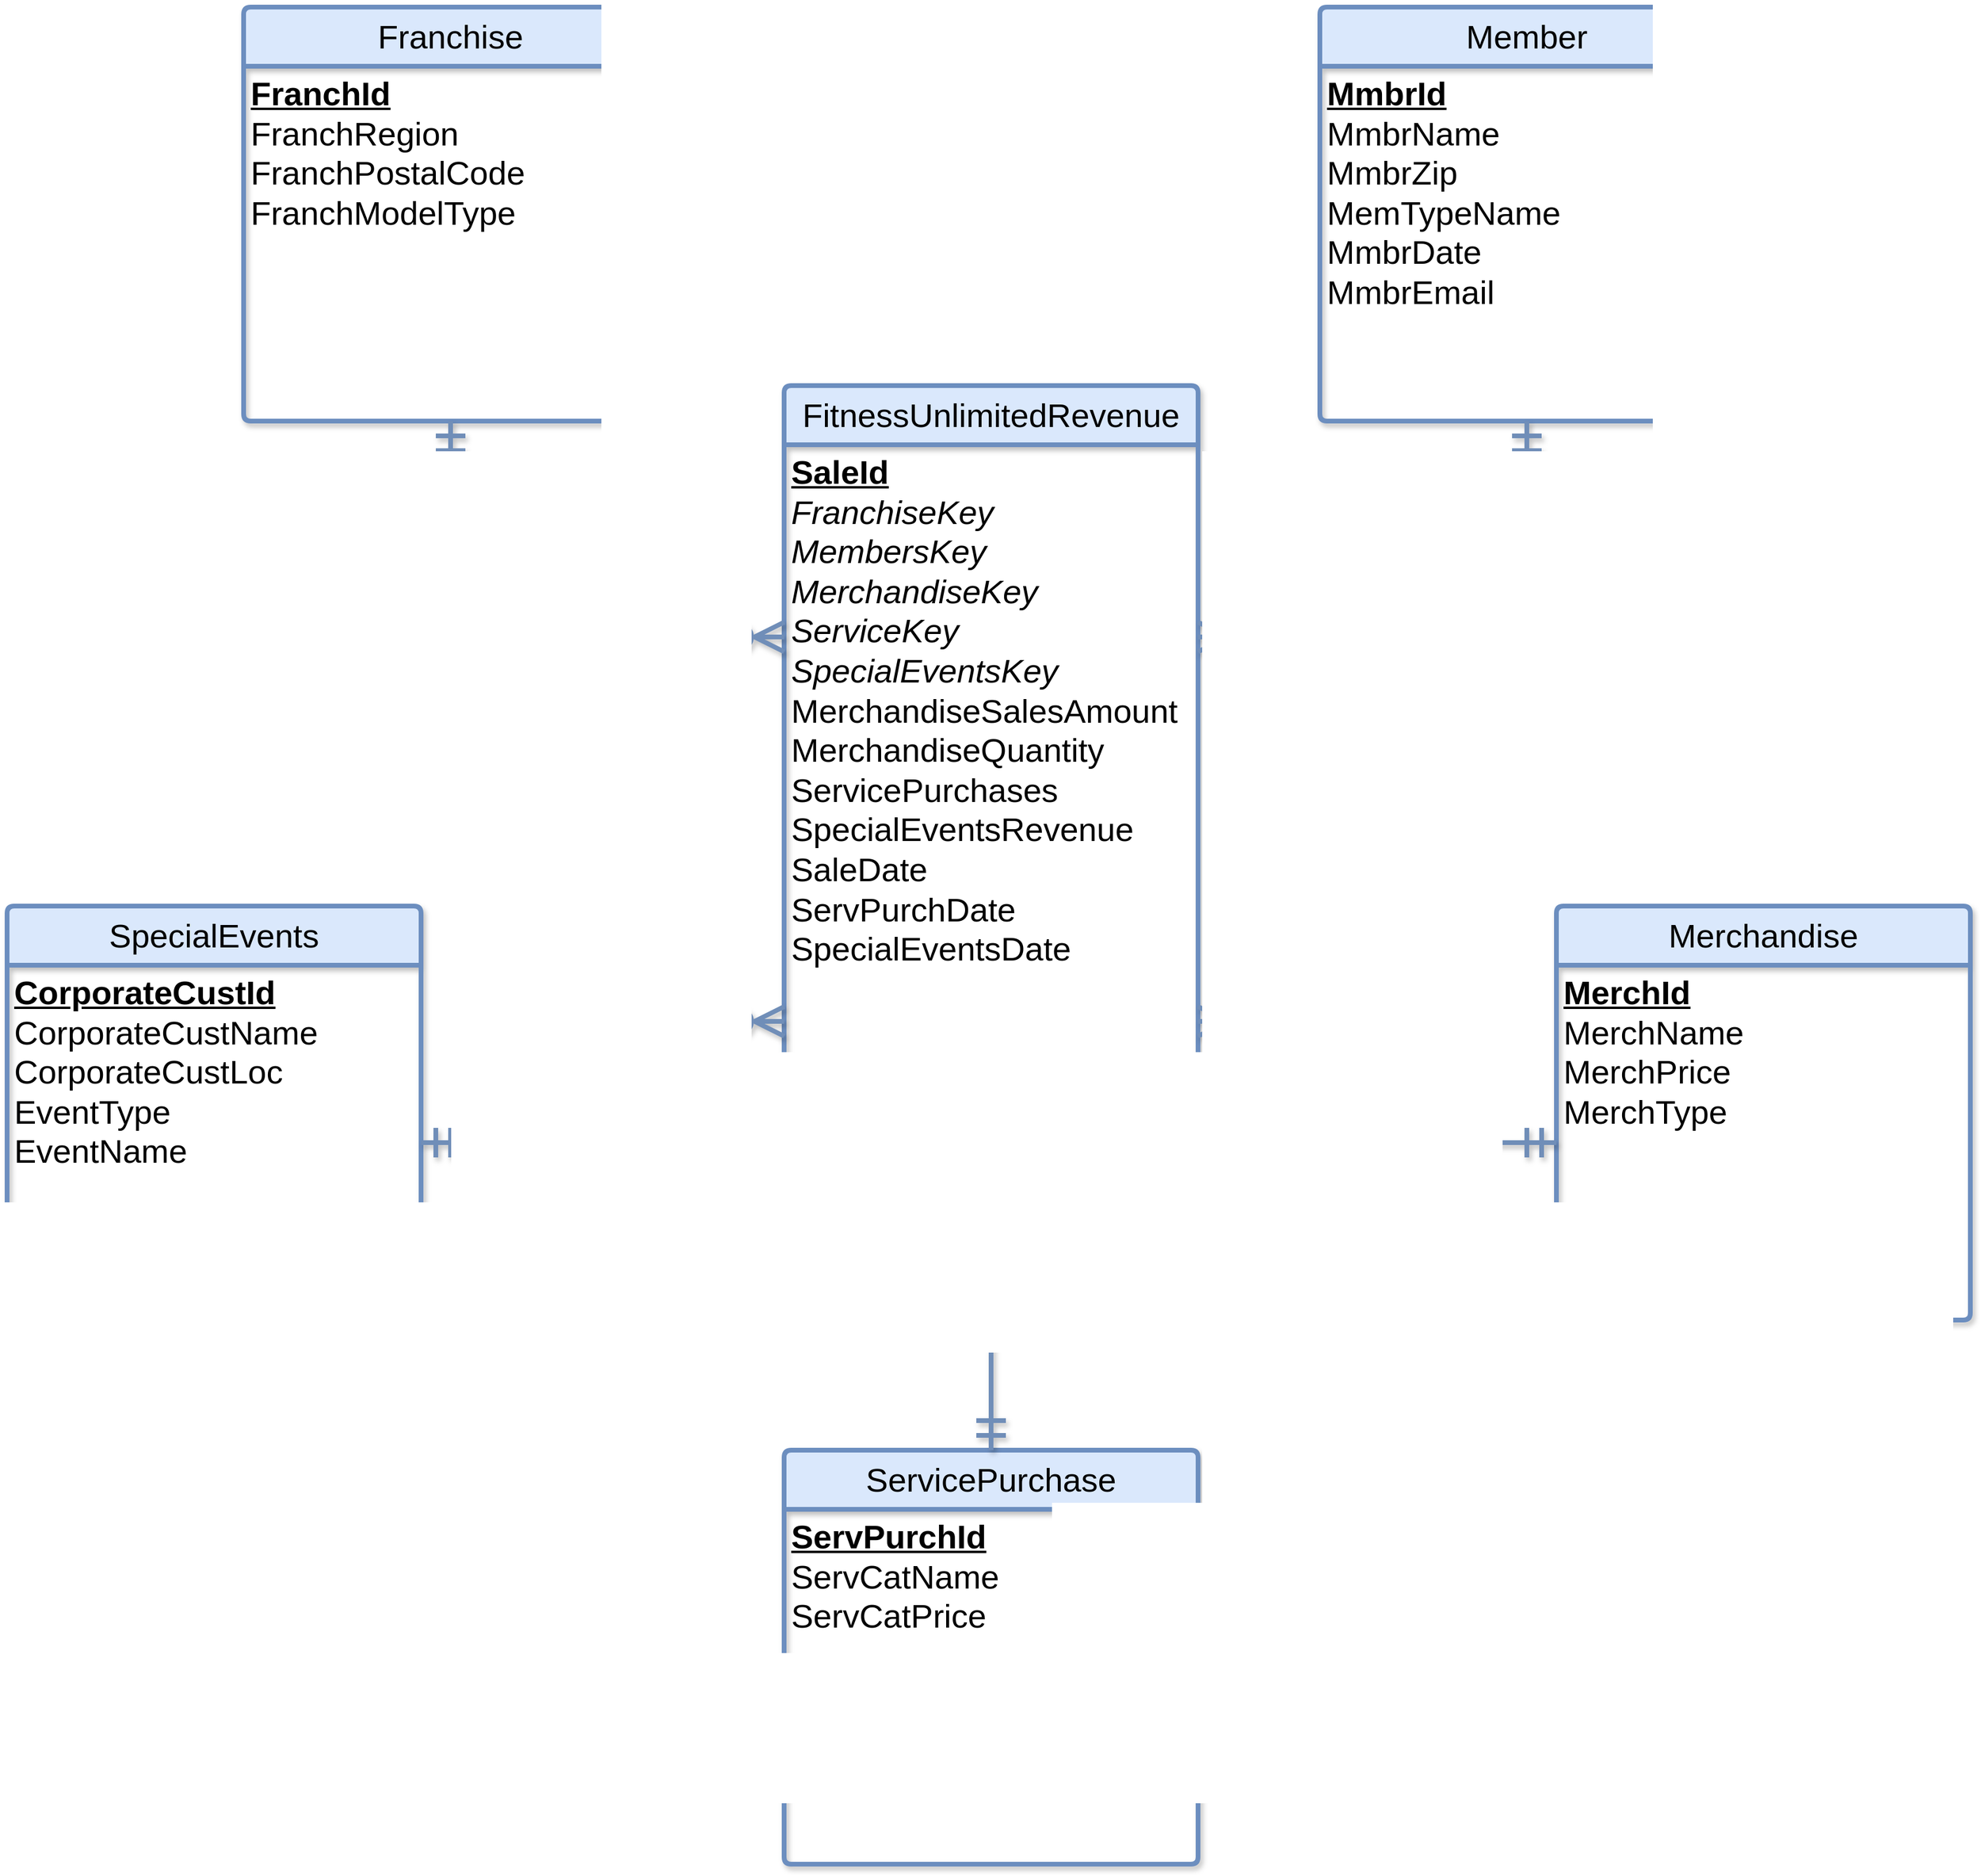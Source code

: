 <mxfile version="24.7.1" type="github">
  <diagram name="Page-1" id="iT9DaIpaGJqp6n3xvXlG">
    <mxGraphModel dx="5809" dy="1747" grid="1" gridSize="10" guides="1" tooltips="1" connect="1" arrows="1" fold="1" page="1" pageScale="1" pageWidth="1200" pageHeight="1600" math="0" shadow="0">
      <root>
        <mxCell id="0" />
        <mxCell id="1" parent="0" />
        <mxCell id="ycTeAINh5T_Rmf09A5X7-1" value="FitnessUnlimitedRevenue" style="swimlane;childLayout=stackLayout;horizontal=1;startSize=50;horizontalStack=0;rounded=1;fontSize=28;fontStyle=0;strokeWidth=4;resizeParent=0;resizeLast=1;shadow=1;dashed=0;align=center;arcSize=4;whiteSpace=wrap;html=1;fillColor=#dae8fc;strokeColor=#6c8ebf;perimeterSpacing=0;" vertex="1" parent="1">
          <mxGeometry x="427" y="410" width="350" height="700" as="geometry" />
        </mxCell>
        <mxCell id="ycTeAINh5T_Rmf09A5X7-2" value="&lt;div&gt;&lt;b style=&quot;&quot;&gt;&lt;u style=&quot;&quot;&gt;SaleId&lt;/u&gt;&lt;/b&gt;&lt;/div&gt;&lt;i&gt;FranchiseKey&lt;/i&gt;&lt;div&gt;&lt;i&gt;MembersKey&lt;/i&gt;&lt;i&gt;&lt;br&gt;&lt;/i&gt;&lt;div&gt;&lt;i&gt;MerchandiseKey&lt;/i&gt;&lt;/div&gt;&lt;div&gt;&lt;i&gt;ServiceKey&lt;/i&gt;&lt;/div&gt;&lt;div&gt;&lt;i&gt;SpecialEventsKey&lt;/i&gt;&lt;/div&gt;&lt;div&gt;MerchandiseSalesAmount&lt;/div&gt;&lt;div&gt;MerchandiseQuantity&lt;/div&gt;&lt;div&gt;ServicePurchases&lt;/div&gt;&lt;div&gt;SpecialEventsRevenue&lt;/div&gt;&lt;div&gt;SaleDate&lt;/div&gt;&lt;div&gt;ServPurchDate&lt;/div&gt;&lt;div&gt;SpecialEventsDate&lt;br&gt;&lt;div style=&quot;font-size: 27px;&quot;&gt;&lt;br&gt;&lt;/div&gt;&lt;/div&gt;&lt;/div&gt;" style="align=left;strokeColor=none;fillColor=none;spacingLeft=4;fontSize=28;verticalAlign=top;resizable=0;rotatable=0;part=1;html=1;" vertex="1" parent="ycTeAINh5T_Rmf09A5X7-1">
          <mxGeometry y="50" width="350" height="650" as="geometry" />
        </mxCell>
        <mxCell id="ycTeAINh5T_Rmf09A5X7-3" value="SpecialEvents" style="swimlane;childLayout=stackLayout;horizontal=1;startSize=50;horizontalStack=0;rounded=1;fontSize=28;fontStyle=0;strokeWidth=4;resizeParent=0;resizeLast=1;shadow=1;dashed=0;align=center;arcSize=4;whiteSpace=wrap;html=1;fillColor=#dae8fc;strokeColor=#6c8ebf;perimeterSpacing=0;" vertex="1" parent="1">
          <mxGeometry x="-230" y="850" width="350" height="350" as="geometry" />
        </mxCell>
        <mxCell id="ycTeAINh5T_Rmf09A5X7-4" value="&lt;div style=&quot;font-size: 28px;&quot;&gt;&lt;b&gt;&lt;u&gt;CorporateCustId&lt;/u&gt;&lt;/b&gt;&lt;/div&gt;&lt;div style=&quot;font-size: 28px;&quot;&gt;CorporateCustName&lt;/div&gt;&lt;div style=&quot;font-size: 28px;&quot;&gt;CorporateCustLoc&lt;/div&gt;&lt;div style=&quot;font-size: 28px;&quot;&gt;EventType&lt;/div&gt;&lt;div style=&quot;font-size: 28px;&quot;&gt;EventName&lt;/div&gt;" style="align=left;strokeColor=none;fillColor=none;spacingLeft=4;fontSize=28;verticalAlign=top;resizable=0;rotatable=0;part=1;html=1;" vertex="1" parent="ycTeAINh5T_Rmf09A5X7-3">
          <mxGeometry y="50" width="350" height="300" as="geometry" />
        </mxCell>
        <mxCell id="ycTeAINh5T_Rmf09A5X7-5" value="ServicePurchase" style="swimlane;childLayout=stackLayout;horizontal=1;startSize=50;horizontalStack=0;rounded=1;fontSize=28;fontStyle=0;strokeWidth=4;resizeParent=0;resizeLast=1;shadow=1;dashed=0;align=center;arcSize=4;whiteSpace=wrap;html=1;fillColor=#dae8fc;strokeColor=#6c8ebf;perimeterSpacing=0;" vertex="1" parent="1">
          <mxGeometry x="427" y="1310" width="350" height="350" as="geometry" />
        </mxCell>
        <mxCell id="ycTeAINh5T_Rmf09A5X7-6" value="&lt;b&gt;&lt;u&gt;ServPurchId&lt;/u&gt;&lt;/b&gt;&lt;div&gt;ServCatName&lt;/div&gt;&lt;div&gt;ServCatPrice&lt;br&gt;&lt;div style=&quot;font-size: 28px;&quot;&gt;&lt;br style=&quot;font-size: 28px;&quot;&gt;&lt;/div&gt;&lt;/div&gt;" style="align=left;strokeColor=none;fillColor=none;spacingLeft=4;fontSize=28;verticalAlign=top;resizable=0;rotatable=0;part=1;html=1;" vertex="1" parent="ycTeAINh5T_Rmf09A5X7-5">
          <mxGeometry y="50" width="350" height="300" as="geometry" />
        </mxCell>
        <mxCell id="ycTeAINh5T_Rmf09A5X7-7" value="Franchise" style="swimlane;childLayout=stackLayout;horizontal=1;startSize=50;horizontalStack=0;rounded=1;fontSize=28;fontStyle=0;strokeWidth=4;resizeParent=0;resizeLast=1;shadow=1;dashed=0;align=center;arcSize=4;whiteSpace=wrap;html=1;fillColor=#dae8fc;strokeColor=#6c8ebf;perimeterSpacing=0;fillStyle=auto;labelBackgroundColor=none;labelBorderColor=none;" vertex="1" parent="1">
          <mxGeometry x="-30" y="90" width="350" height="350" as="geometry" />
        </mxCell>
        <mxCell id="ycTeAINh5T_Rmf09A5X7-8" value="&lt;u style=&quot;font-size: 28px;&quot;&gt;&lt;b&gt;FranchId&lt;/b&gt;&lt;/u&gt;&lt;div style=&quot;font-size: 28px;&quot;&gt;FranchRegion&lt;/div&gt;&lt;div style=&quot;font-size: 28px;&quot;&gt;FranchPostalCode&lt;/div&gt;&lt;div style=&quot;font-size: 28px;&quot;&gt;FranchModelType&lt;/div&gt;&lt;div style=&quot;font-size: 28px;&quot;&gt;&lt;br&gt;&lt;/div&gt;&lt;div style=&quot;font-size: 28px;&quot;&gt;&lt;br style=&quot;font-size: 28px;&quot;&gt;&lt;/div&gt;" style="align=left;strokeColor=none;fillColor=none;spacingLeft=4;fontSize=28;verticalAlign=top;resizable=0;rotatable=0;part=1;html=1;" vertex="1" parent="ycTeAINh5T_Rmf09A5X7-7">
          <mxGeometry y="50" width="350" height="300" as="geometry" />
        </mxCell>
        <mxCell id="ycTeAINh5T_Rmf09A5X7-9" value="Member" style="swimlane;childLayout=stackLayout;horizontal=1;startSize=50;horizontalStack=0;rounded=1;fontSize=28;fontStyle=0;strokeWidth=4;resizeParent=0;resizeLast=1;shadow=1;dashed=0;align=center;arcSize=4;whiteSpace=wrap;html=1;fillColor=#dae8fc;strokeColor=#6c8ebf;perimeterSpacing=0;" vertex="1" parent="1">
          <mxGeometry x="880" y="90" width="350" height="350" as="geometry" />
        </mxCell>
        <mxCell id="ycTeAINh5T_Rmf09A5X7-10" value="&lt;b&gt;&lt;u&gt;MmbrId&lt;/u&gt;&lt;/b&gt;&lt;br&gt;&lt;div style=&quot;font-size: 28px;&quot;&gt;MmbrName&lt;/div&gt;&lt;div style=&quot;font-size: 28px;&quot;&gt;MmbrZip&lt;/div&gt;&lt;div style=&quot;font-size: 28px;&quot;&gt;MemTypeName&lt;/div&gt;&lt;div style=&quot;font-size: 28px;&quot;&gt;MmbrDate&lt;/div&gt;&lt;div style=&quot;font-size: 28px;&quot;&gt;MmbrEmail&lt;/div&gt;&lt;div style=&quot;font-size: 28px;&quot;&gt;&lt;br style=&quot;font-size: 28px;&quot;&gt;&lt;/div&gt;" style="align=left;strokeColor=none;fillColor=none;spacingLeft=4;fontSize=28;verticalAlign=top;resizable=0;rotatable=0;part=1;html=1;" vertex="1" parent="ycTeAINh5T_Rmf09A5X7-9">
          <mxGeometry y="50" width="350" height="300" as="geometry" />
        </mxCell>
        <mxCell id="ycTeAINh5T_Rmf09A5X7-11" value="" style="edgeStyle=orthogonalEdgeStyle;fontSize=12;html=1;endArrow=ERmandOne;startArrow=ERzeroToMany;rounded=0;strokeWidth=4;strokeColor=#708eb8;startFill=0;entryX=0.5;entryY=1;entryDx=0;entryDy=0;exitX=1;exitY=0.25;exitDx=0;exitDy=0;endSize=20;startSize=20;shadow=1;" edge="1" parent="1" source="ycTeAINh5T_Rmf09A5X7-2" target="ycTeAINh5T_Rmf09A5X7-10">
          <mxGeometry width="100" height="100" relative="1" as="geometry">
            <mxPoint x="640" y="410" as="sourcePoint" />
            <mxPoint x="740" y="310" as="targetPoint" />
          </mxGeometry>
        </mxCell>
        <mxCell id="ycTeAINh5T_Rmf09A5X7-12" value="" style="edgeStyle=orthogonalEdgeStyle;fontSize=12;html=1;endArrow=ERzeroToMany;startArrow=ERmandOne;rounded=0;strokeWidth=4;strokeColor=#708eb8;startFill=0;entryX=0;entryY=0.75;entryDx=0;entryDy=0;exitX=1;exitY=0.5;exitDx=0;exitDy=0;endSize=20;startSize=20;endFill=0;shadow=1;" edge="1" parent="1" source="ycTeAINh5T_Rmf09A5X7-4" target="ycTeAINh5T_Rmf09A5X7-2">
          <mxGeometry width="100" height="100" relative="1" as="geometry">
            <mxPoint x="180" y="815" as="sourcePoint" />
            <mxPoint x="267" y="540" as="targetPoint" />
          </mxGeometry>
        </mxCell>
        <mxCell id="ycTeAINh5T_Rmf09A5X7-14" value="" style="edgeStyle=orthogonalEdgeStyle;fontSize=12;html=1;endArrow=ERmandOne;startArrow=ERzeroToMany;rounded=0;strokeWidth=4;strokeColor=#708eb8;startFill=0;entryX=0.5;entryY=1;entryDx=0;entryDy=0;exitX=0;exitY=0.25;exitDx=0;exitDy=0;endSize=20;startSize=20;shadow=1;" edge="1" parent="1" source="ycTeAINh5T_Rmf09A5X7-2" target="ycTeAINh5T_Rmf09A5X7-8">
          <mxGeometry width="100" height="100" relative="1" as="geometry">
            <mxPoint x="400" y="455" as="sourcePoint" />
            <mxPoint x="487" y="180" as="targetPoint" />
          </mxGeometry>
        </mxCell>
        <mxCell id="ycTeAINh5T_Rmf09A5X7-15" value="Merchandise" style="swimlane;childLayout=stackLayout;horizontal=1;startSize=50;horizontalStack=0;rounded=1;fontSize=28;fontStyle=0;strokeWidth=4;resizeParent=0;resizeLast=1;shadow=1;dashed=0;align=center;arcSize=4;whiteSpace=wrap;html=1;fillColor=#dae8fc;strokeColor=#6c8ebf;perimeterSpacing=0;" vertex="1" parent="1">
          <mxGeometry x="1080" y="850" width="350" height="350" as="geometry" />
        </mxCell>
        <mxCell id="ycTeAINh5T_Rmf09A5X7-16" value="&lt;div style=&quot;font-size: 28px;&quot;&gt;&lt;b&gt;&lt;u&gt;MerchId&lt;/u&gt;&lt;/b&gt;&lt;/div&gt;&lt;div style=&quot;font-size: 28px;&quot;&gt;MerchName&lt;/div&gt;&lt;div style=&quot;font-size: 28px;&quot;&gt;MerchPrice&lt;/div&gt;&lt;div style=&quot;font-size: 28px;&quot;&gt;MerchType&lt;/div&gt;" style="align=left;strokeColor=none;fillColor=none;spacingLeft=4;fontSize=28;verticalAlign=top;resizable=0;rotatable=0;part=1;html=1;" vertex="1" parent="ycTeAINh5T_Rmf09A5X7-15">
          <mxGeometry y="50" width="350" height="300" as="geometry" />
        </mxCell>
        <mxCell id="ycTeAINh5T_Rmf09A5X7-17" value="" style="edgeStyle=orthogonalEdgeStyle;fontSize=12;html=1;endArrow=ERmandOne;startArrow=ERzeroToMany;rounded=0;strokeWidth=4;strokeColor=#708eb8;startFill=0;entryX=0;entryY=0.5;entryDx=0;entryDy=0;exitX=1;exitY=0.75;exitDx=0;exitDy=0;endSize=20;startSize=20;shadow=1;" edge="1" parent="1" source="ycTeAINh5T_Rmf09A5X7-2" target="ycTeAINh5T_Rmf09A5X7-16">
          <mxGeometry width="100" height="100" relative="1" as="geometry">
            <mxPoint x="890" y="895" as="sourcePoint" />
            <mxPoint x="1056" y="730" as="targetPoint" />
            <Array as="points">
              <mxPoint x="929" y="947" />
              <mxPoint x="929" y="1050" />
            </Array>
          </mxGeometry>
        </mxCell>
        <mxCell id="ycTeAINh5T_Rmf09A5X7-19" value="" style="edgeStyle=orthogonalEdgeStyle;fontSize=12;html=1;endArrow=ERmandOne;startArrow=ERzeroToMany;rounded=0;strokeWidth=4;strokeColor=#708eb8;startFill=0;entryX=0.5;entryY=0;entryDx=0;entryDy=0;exitX=0.5;exitY=1;exitDx=0;exitDy=0;endSize=20;startSize=20;shadow=1;" edge="1" parent="1" source="ycTeAINh5T_Rmf09A5X7-2" target="ycTeAINh5T_Rmf09A5X7-5">
          <mxGeometry width="100" height="100" relative="1" as="geometry">
            <mxPoint x="740" y="1180" as="sourcePoint" />
            <mxPoint x="1043" y="1292" as="targetPoint" />
            <Array as="points">
              <mxPoint x="602" y="1240" />
              <mxPoint x="602" y="1240" />
            </Array>
          </mxGeometry>
        </mxCell>
      </root>
    </mxGraphModel>
  </diagram>
</mxfile>
